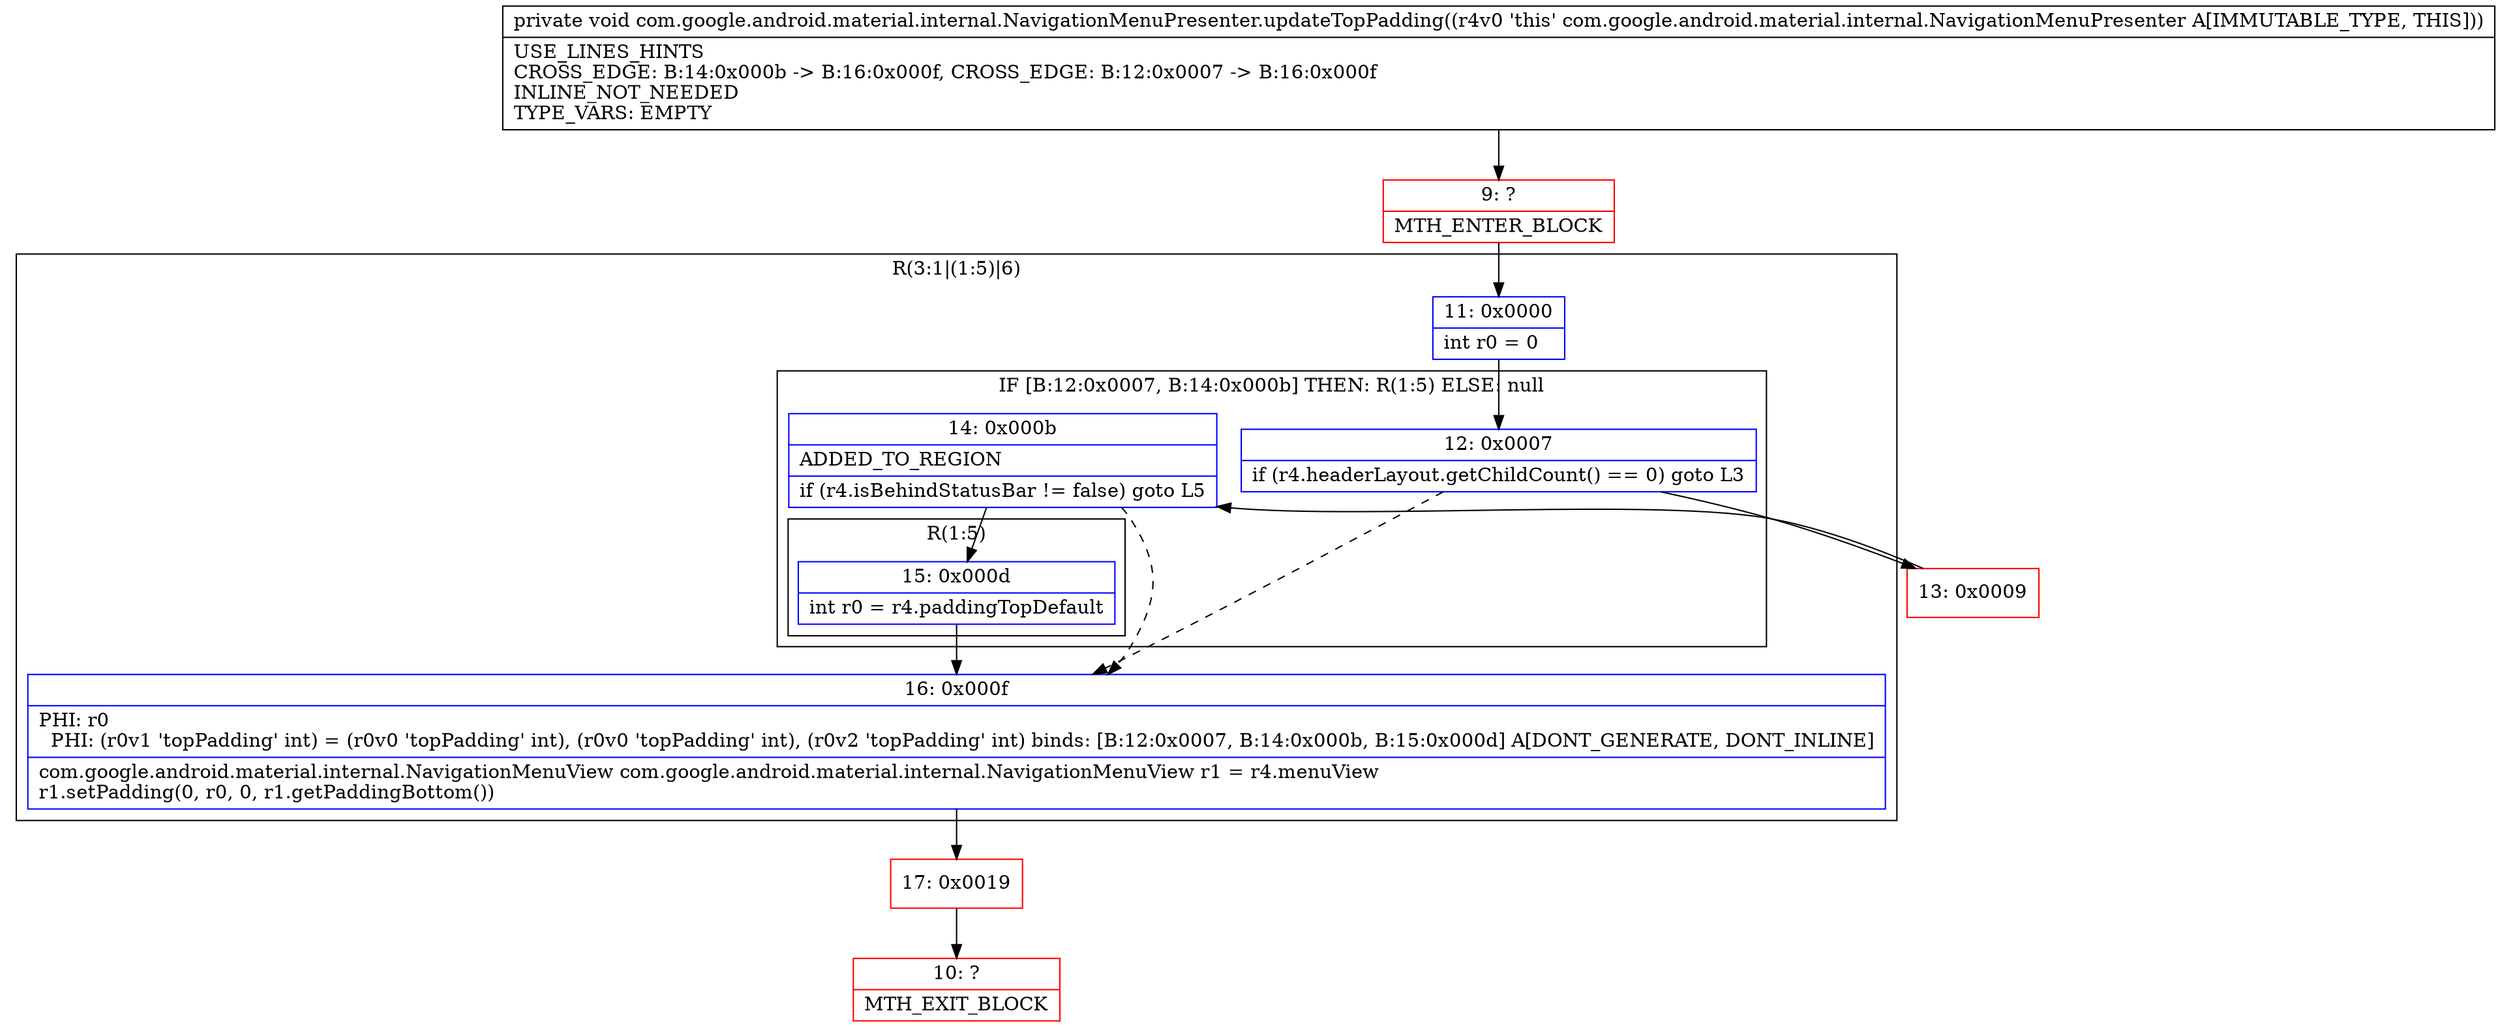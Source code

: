 digraph "CFG forcom.google.android.material.internal.NavigationMenuPresenter.updateTopPadding()V" {
subgraph cluster_Region_214200643 {
label = "R(3:1|(1:5)|6)";
node [shape=record,color=blue];
Node_11 [shape=record,label="{11\:\ 0x0000|int r0 = 0\l}"];
subgraph cluster_IfRegion_1882191631 {
label = "IF [B:12:0x0007, B:14:0x000b] THEN: R(1:5) ELSE: null";
node [shape=record,color=blue];
Node_12 [shape=record,label="{12\:\ 0x0007|if (r4.headerLayout.getChildCount() == 0) goto L3\l}"];
Node_14 [shape=record,label="{14\:\ 0x000b|ADDED_TO_REGION\l|if (r4.isBehindStatusBar != false) goto L5\l}"];
subgraph cluster_Region_2095106746 {
label = "R(1:5)";
node [shape=record,color=blue];
Node_15 [shape=record,label="{15\:\ 0x000d|int r0 = r4.paddingTopDefault\l}"];
}
}
Node_16 [shape=record,label="{16\:\ 0x000f|PHI: r0 \l  PHI: (r0v1 'topPadding' int) = (r0v0 'topPadding' int), (r0v0 'topPadding' int), (r0v2 'topPadding' int) binds: [B:12:0x0007, B:14:0x000b, B:15:0x000d] A[DONT_GENERATE, DONT_INLINE]\l|com.google.android.material.internal.NavigationMenuView com.google.android.material.internal.NavigationMenuView r1 = r4.menuView\lr1.setPadding(0, r0, 0, r1.getPaddingBottom())\l}"];
}
Node_9 [shape=record,color=red,label="{9\:\ ?|MTH_ENTER_BLOCK\l}"];
Node_13 [shape=record,color=red,label="{13\:\ 0x0009}"];
Node_17 [shape=record,color=red,label="{17\:\ 0x0019}"];
Node_10 [shape=record,color=red,label="{10\:\ ?|MTH_EXIT_BLOCK\l}"];
MethodNode[shape=record,label="{private void com.google.android.material.internal.NavigationMenuPresenter.updateTopPadding((r4v0 'this' com.google.android.material.internal.NavigationMenuPresenter A[IMMUTABLE_TYPE, THIS]))  | USE_LINES_HINTS\lCROSS_EDGE: B:14:0x000b \-\> B:16:0x000f, CROSS_EDGE: B:12:0x0007 \-\> B:16:0x000f\lINLINE_NOT_NEEDED\lTYPE_VARS: EMPTY\l}"];
MethodNode -> Node_9;Node_11 -> Node_12;
Node_12 -> Node_13;
Node_12 -> Node_16[style=dashed];
Node_14 -> Node_15;
Node_14 -> Node_16[style=dashed];
Node_15 -> Node_16;
Node_16 -> Node_17;
Node_9 -> Node_11;
Node_13 -> Node_14;
Node_17 -> Node_10;
}


